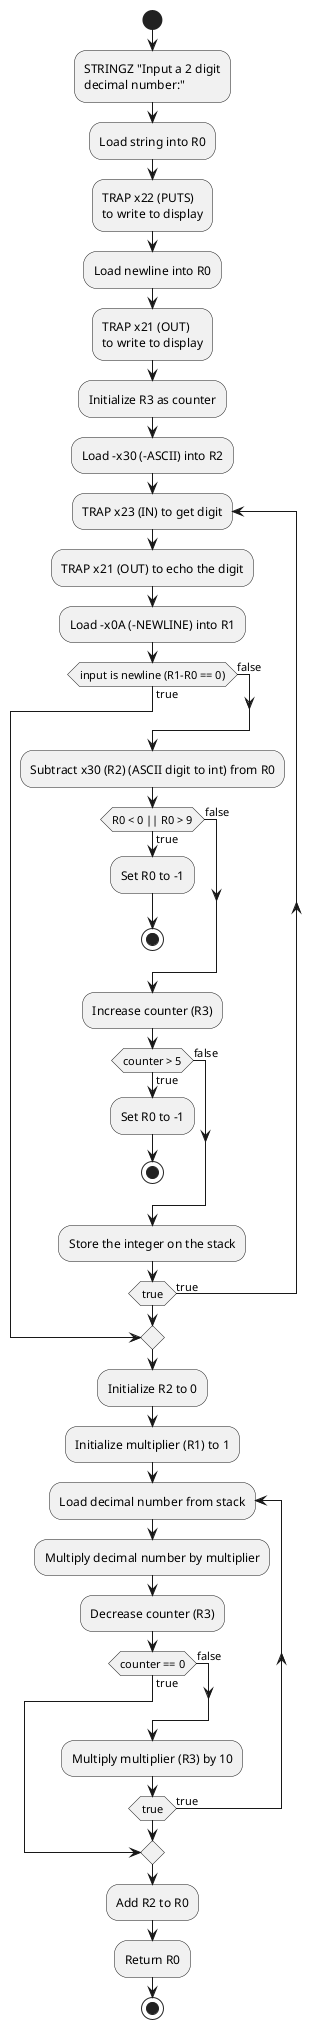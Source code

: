 @startuml
'https://plantuml.com/activity-diagram-beta

start
    :STRINGZ "Input a 2 digit
    decimal number:";

    :Load string into R0;

    :TRAP x22 (PUTS)
    to write to display;

    :Load newline into R0;

    :TRAP x21 (OUT)
    to write to display;

    :Initialize R3 as counter;

    :Load -x30 (-ASCII) into R2;

    repeat :TRAP x23 (IN) to get digit;
        :TRAP x21 (OUT) to echo the digit;

        :Load -x0A (-NEWLINE) into R1;

        if (input is newline (R1-R0 == 0)) then (true);
            break;
        else (false)
        endif;

        :Subtract x30 (R2) (ASCII digit to int) from R0;

        if (R0 < 0 || R0 > 9) then (true);
            :Set R0 to -1;
            stop;
        else (false)
        endif;

        :Increase counter (R3);

        if (counter > 5) then (true);
            :Set R0 to -1;
            stop;
        else (false)
        endif;

        :Store the integer on the stack;

        repeat while (true) is (true);

    :Initialize R2 to 0;

    :Initialize multiplier (R1) to 1;

    repeat :Load decimal number from stack;
        :Multiply decimal number by multiplier;

        :Decrease counter (R3);

        if (counter == 0) then (true)
            break
        else (false)
        endif

        :Multiply multiplier (R3) by 10;

        repeat while (true) is (true);

    :Add R2 to R0;

    :Return R0;
stop


@enduml
